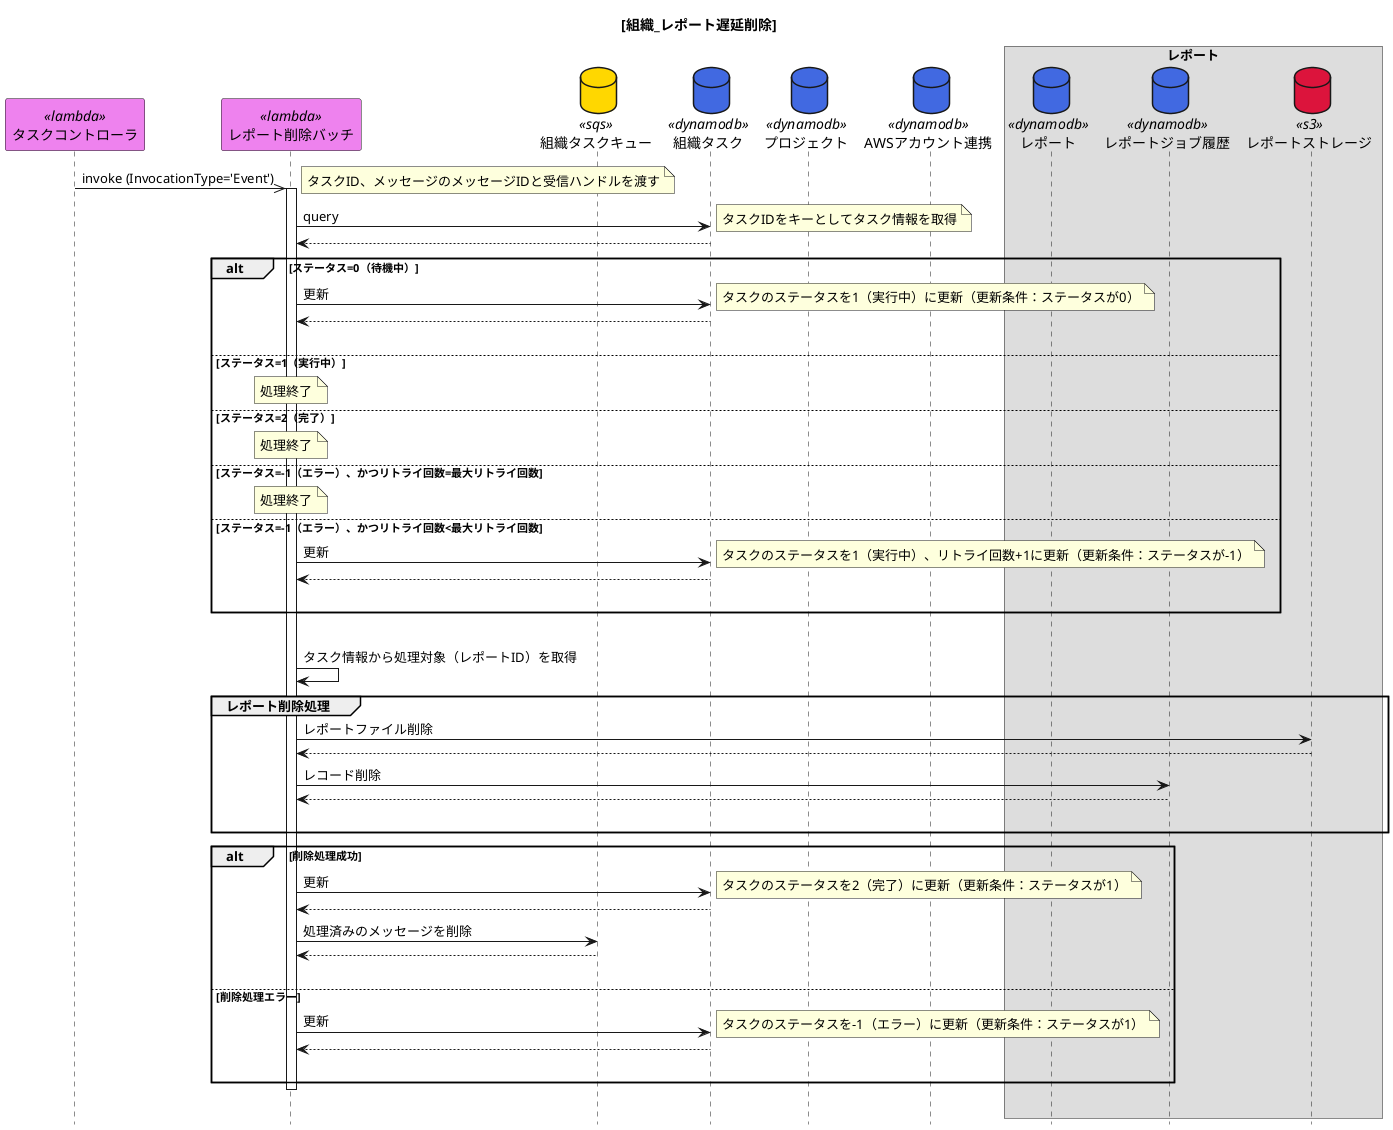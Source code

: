@startuml{Batch_組織_レポート遅延削除.png}
title [組織_レポート遅延削除]
hide footbox

participant タスクコントローラ as controller <<lambda>> #violet
participant レポート削除バッチ as batch_report_delete <<lambda>> #violet
database 組織タスクキュー as queue_org_task <<sqs>> #gold
database 組織タスク as table_org_task <<dynamodb>> #royalblue
database プロジェクト as table_projects <<dynamodb>> #royalblue
database AWSアカウント連携 as table_awsac_coops <<dynamodb>> #royalblue

box "レポート"
database レポート as table_reports <<dynamodb>> #royalblue
database レポートジョブ履歴 as table_report_joblog <<dynamodb>> #royalblue
database レポートストレージ as storage <<s3>> #crimson
end box

controller ->> batch_report_delete :invoke (InvocationType='Event')
note right :タスクID、メッセージのメッセージIDと受信ハンドルを渡す
activate batch_report_delete
    batch_report_delete -> table_org_task :query
    note right :タスクIDをキーとしてタスク情報を取得
    table_org_task --> batch_report_delete
    alt ステータス=0（待機中）
        batch_report_delete -> table_org_task :更新
        note right :タスクのステータスを1（実行中）に更新（更新条件：ステータスが0）
        table_org_task --> batch_report_delete
        |||
    else ステータス=1（実行中）
        note over batch_report_delete: 処理終了
    else ステータス=2（完了）
        note over batch_report_delete: 処理終了
    else ステータス=-1（エラー）、かつリトライ回数=最大リトライ回数
        note over batch_report_delete: 処理終了
    else ステータス=-1（エラー）、かつリトライ回数<最大リトライ回数
        batch_report_delete -> table_org_task :更新
        note right :タスクのステータスを1（実行中）、リトライ回数+1に更新（更新条件：ステータスが-1）
        table_org_task --> batch_report_delete
        |||
    end
    |||
    batch_report_delete -> batch_report_delete :タスク情報から処理対象（レポートID）を取得
    group レポート削除処理
        batch_report_delete -> storage :レポートファイル削除
        storage --> batch_report_delete
        batch_report_delete -> table_report_joblog :レコード削除
        table_report_joblog --> batch_report_delete
        |||
    end
    alt 削除処理成功
        batch_report_delete -> table_org_task :更新
        note right :タスクのステータスを2（完了）に更新（更新条件：ステータスが1）
        table_org_task --> batch_report_delete
        batch_report_delete -> queue_org_task :処理済みのメッセージを削除
        queue_org_task --> batch_report_delete
        |||
    else 削除処理エラー
        batch_report_delete -> table_org_task :更新
        note right :タスクのステータスを-1（エラー）に更新（更新条件：ステータスが1）
        table_org_task --> batch_report_delete
        |||
    end
deactivate batch_report_delete
|||



@enduml
